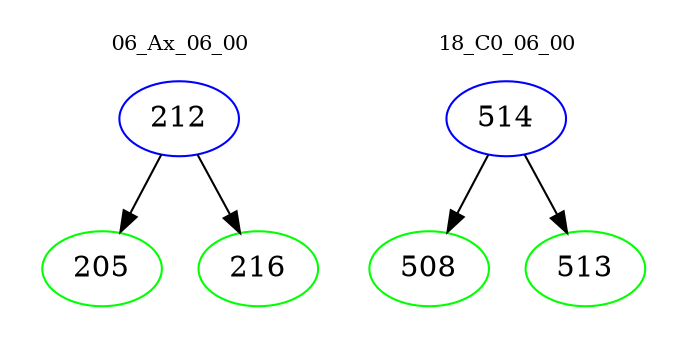 digraph{
subgraph cluster_0 {
color = white
label = "06_Ax_06_00";
fontsize=10;
T0_212 [label="212", color="blue"]
T0_212 -> T0_205 [color="black"]
T0_205 [label="205", color="green"]
T0_212 -> T0_216 [color="black"]
T0_216 [label="216", color="green"]
}
subgraph cluster_1 {
color = white
label = "18_C0_06_00";
fontsize=10;
T1_514 [label="514", color="blue"]
T1_514 -> T1_508 [color="black"]
T1_508 [label="508", color="green"]
T1_514 -> T1_513 [color="black"]
T1_513 [label="513", color="green"]
}
}
